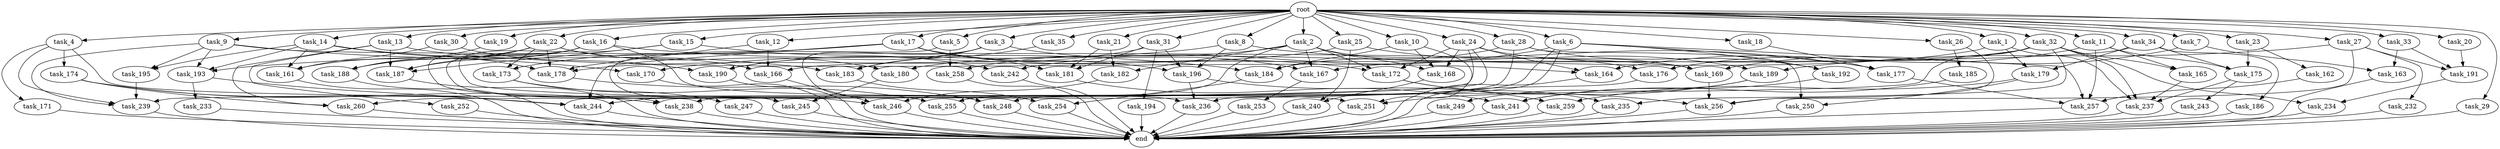digraph G {
  root [size="0.000000"];
  task_1 [size="102.400000"];
  task_2 [size="102.400000"];
  task_3 [size="102.400000"];
  task_4 [size="102.400000"];
  task_5 [size="102.400000"];
  task_6 [size="102.400000"];
  task_7 [size="102.400000"];
  task_8 [size="102.400000"];
  task_9 [size="102.400000"];
  task_10 [size="102.400000"];
  task_11 [size="102.400000"];
  task_12 [size="102.400000"];
  task_13 [size="102.400000"];
  task_14 [size="102.400000"];
  task_15 [size="102.400000"];
  task_16 [size="102.400000"];
  task_17 [size="102.400000"];
  task_18 [size="102.400000"];
  task_19 [size="102.400000"];
  task_20 [size="102.400000"];
  task_21 [size="102.400000"];
  task_22 [size="102.400000"];
  task_23 [size="102.400000"];
  task_24 [size="102.400000"];
  task_25 [size="102.400000"];
  task_26 [size="102.400000"];
  task_27 [size="102.400000"];
  task_28 [size="102.400000"];
  task_29 [size="102.400000"];
  task_30 [size="102.400000"];
  task_31 [size="102.400000"];
  task_32 [size="102.400000"];
  task_33 [size="102.400000"];
  task_34 [size="102.400000"];
  task_35 [size="102.400000"];
  task_161 [size="125413045043.200012"];
  task_162 [size="85899345920.000000"];
  task_163 [size="68719476736.000000"];
  task_164 [size="121977071206.400009"];
  task_165 [size="63565515980.800003"];
  task_166 [size="125413045043.200012"];
  task_167 [size="67001489817.600006"];
  task_168 [size="55834574848.000000"];
  task_169 [size="93630287052.800003"];
  task_170 [size="21474836480.000000"];
  task_171 [size="42090679500.800003"];
  task_172 [size="66142496358.400002"];
  task_173 [size="83322365542.400009"];
  task_174 [size="42090679500.800003"];
  task_175 [size="121118077747.200012"];
  task_176 [size="63565515980.800003"];
  task_177 [size="154618822656.000000"];
  task_178 [size="156336809574.399994"];
  task_179 [size="83322365542.400009"];
  task_180 [size="139156940390.399994"];
  task_181 [size="69578470195.199997"];
  task_182 [size="63565515980.800003"];
  task_183 [size="59270548684.800003"];
  task_184 [size="120259084288.000000"];
  task_185 [size="3435973836.800000"];
  task_186 [size="13743895347.200001"];
  task_187 [size="232787227443.200012"];
  task_188 [size="186401580646.400024"];
  task_189 [size="61847529062.400002"];
  task_190 [size="59270548684.800003"];
  task_191 [size="86758339379.200012"];
  task_192 [size="116823110451.200012"];
  task_193 [size="35218731827.200005"];
  task_194 [size="13743895347.200001"];
  task_195 [size="21474836480.000000"];
  task_196 [size="41231686041.600006"];
  task_232 [size="30923764531.200001"];
  task_233 [size="7730941132.800000"];
  task_234 [size="73014444032.000000"];
  task_235 [size="73014444032.000000"];
  task_236 [size="179529632972.800018"];
  task_237 [size="146028888064.000000"];
  task_238 [size="202722456371.200012"];
  task_239 [size="113387136614.400009"];
  task_240 [size="44667659878.400002"];
  task_241 [size="103079215104.000000"];
  task_242 [size="93630287052.800003"];
  task_243 [size="3435973836.800000"];
  task_244 [size="138297946931.200012"];
  task_245 [size="179529632972.800018"];
  task_246 [size="53257594470.400002"];
  task_247 [size="13743895347.200001"];
  task_248 [size="158913789952.000000"];
  task_249 [size="7730941132.800000"];
  task_250 [size="61847529062.400002"];
  task_251 [size="53257594470.400002"];
  task_252 [size="69578470195.199997"];
  task_253 [size="7730941132.800000"];
  task_254 [size="124554051584.000000"];
  task_255 [size="35218731827.200005"];
  task_256 [size="151182848819.200012"];
  task_257 [size="165785737625.600006"];
  task_258 [size="107374182400.000000"];
  task_259 [size="38654705664.000000"];
  task_260 [size="186401580646.400024"];
  end [size="0.000000"];

  root -> task_1 [size="1.000000"];
  root -> task_2 [size="1.000000"];
  root -> task_3 [size="1.000000"];
  root -> task_4 [size="1.000000"];
  root -> task_5 [size="1.000000"];
  root -> task_6 [size="1.000000"];
  root -> task_7 [size="1.000000"];
  root -> task_8 [size="1.000000"];
  root -> task_9 [size="1.000000"];
  root -> task_10 [size="1.000000"];
  root -> task_11 [size="1.000000"];
  root -> task_12 [size="1.000000"];
  root -> task_13 [size="1.000000"];
  root -> task_14 [size="1.000000"];
  root -> task_15 [size="1.000000"];
  root -> task_16 [size="1.000000"];
  root -> task_17 [size="1.000000"];
  root -> task_18 [size="1.000000"];
  root -> task_19 [size="1.000000"];
  root -> task_20 [size="1.000000"];
  root -> task_21 [size="1.000000"];
  root -> task_22 [size="1.000000"];
  root -> task_23 [size="1.000000"];
  root -> task_24 [size="1.000000"];
  root -> task_25 [size="1.000000"];
  root -> task_26 [size="1.000000"];
  root -> task_27 [size="1.000000"];
  root -> task_28 [size="1.000000"];
  root -> task_29 [size="1.000000"];
  root -> task_30 [size="1.000000"];
  root -> task_31 [size="1.000000"];
  root -> task_32 [size="1.000000"];
  root -> task_33 [size="1.000000"];
  root -> task_34 [size="1.000000"];
  root -> task_35 [size="1.000000"];
  task_1 -> task_179 [size="679477248.000000"];
  task_1 -> task_180 [size="679477248.000000"];
  task_1 -> task_237 [size="679477248.000000"];
  task_2 -> task_167 [size="209715200.000000"];
  task_2 -> task_168 [size="209715200.000000"];
  task_2 -> task_172 [size="209715200.000000"];
  task_2 -> task_176 [size="209715200.000000"];
  task_2 -> task_182 [size="209715200.000000"];
  task_2 -> task_255 [size="209715200.000000"];
  task_2 -> task_258 [size="209715200.000000"];
  task_3 -> task_167 [size="33554432.000000"];
  task_3 -> task_183 [size="33554432.000000"];
  task_3 -> task_190 [size="33554432.000000"];
  task_3 -> task_248 [size="33554432.000000"];
  task_4 -> task_171 [size="411041792.000000"];
  task_4 -> task_174 [size="411041792.000000"];
  task_4 -> task_239 [size="411041792.000000"];
  task_4 -> task_251 [size="411041792.000000"];
  task_5 -> task_245 [size="838860800.000000"];
  task_5 -> task_258 [size="838860800.000000"];
  task_6 -> task_177 [size="838860800.000000"];
  task_6 -> task_192 [size="838860800.000000"];
  task_6 -> task_236 [size="838860800.000000"];
  task_6 -> task_242 [size="838860800.000000"];
  task_6 -> task_248 [size="838860800.000000"];
  task_6 -> task_257 [size="838860800.000000"];
  task_7 -> task_163 [size="536870912.000000"];
  task_7 -> task_169 [size="536870912.000000"];
  task_8 -> task_170 [size="134217728.000000"];
  task_8 -> task_177 [size="134217728.000000"];
  task_8 -> task_196 [size="134217728.000000"];
  task_9 -> task_169 [size="75497472.000000"];
  task_9 -> task_170 [size="75497472.000000"];
  task_9 -> task_193 [size="75497472.000000"];
  task_9 -> task_195 [size="75497472.000000"];
  task_9 -> task_239 [size="75497472.000000"];
  task_10 -> task_168 [size="33554432.000000"];
  task_10 -> task_184 [size="33554432.000000"];
  task_10 -> task_251 [size="33554432.000000"];
  task_11 -> task_164 [size="209715200.000000"];
  task_11 -> task_165 [size="209715200.000000"];
  task_11 -> task_175 [size="209715200.000000"];
  task_11 -> task_257 [size="209715200.000000"];
  task_12 -> task_166 [size="411041792.000000"];
  task_12 -> task_178 [size="411041792.000000"];
  task_13 -> task_164 [size="679477248.000000"];
  task_13 -> task_187 [size="679477248.000000"];
  task_13 -> task_252 [size="679477248.000000"];
  task_13 -> task_260 [size="679477248.000000"];
  task_14 -> task_161 [size="134217728.000000"];
  task_14 -> task_178 [size="134217728.000000"];
  task_14 -> task_183 [size="134217728.000000"];
  task_14 -> task_193 [size="134217728.000000"];
  task_14 -> task_195 [size="134217728.000000"];
  task_15 -> task_187 [size="75497472.000000"];
  task_15 -> task_242 [size="75497472.000000"];
  task_15 -> task_246 [size="75497472.000000"];
  task_16 -> task_184 [size="838860800.000000"];
  task_16 -> task_187 [size="838860800.000000"];
  task_16 -> task_188 [size="838860800.000000"];
  task_16 -> task_236 [size="838860800.000000"];
  task_16 -> task_238 [size="838860800.000000"];
  task_16 -> task_245 [size="838860800.000000"];
  task_17 -> task_172 [size="134217728.000000"];
  task_17 -> task_173 [size="134217728.000000"];
  task_17 -> task_181 [size="134217728.000000"];
  task_17 -> task_193 [size="134217728.000000"];
  task_17 -> task_196 [size="134217728.000000"];
  task_17 -> task_244 [size="134217728.000000"];
  task_18 -> task_177 [size="536870912.000000"];
  task_19 -> task_188 [size="301989888.000000"];
  task_20 -> task_191 [size="411041792.000000"];
  task_21 -> task_181 [size="411041792.000000"];
  task_21 -> task_182 [size="411041792.000000"];
  task_22 -> task_161 [size="679477248.000000"];
  task_22 -> task_166 [size="679477248.000000"];
  task_22 -> task_173 [size="679477248.000000"];
  task_22 -> task_178 [size="679477248.000000"];
  task_22 -> task_180 [size="679477248.000000"];
  task_22 -> task_187 [size="679477248.000000"];
  task_22 -> task_188 [size="679477248.000000"];
  task_23 -> task_162 [size="838860800.000000"];
  task_23 -> task_175 [size="838860800.000000"];
  task_24 -> task_164 [size="301989888.000000"];
  task_24 -> task_168 [size="301989888.000000"];
  task_24 -> task_169 [size="301989888.000000"];
  task_24 -> task_172 [size="301989888.000000"];
  task_24 -> task_244 [size="301989888.000000"];
  task_24 -> task_260 [size="301989888.000000"];
  task_25 -> task_178 [size="301989888.000000"];
  task_25 -> task_189 [size="301989888.000000"];
  task_25 -> task_240 [size="301989888.000000"];
  task_26 -> task_185 [size="33554432.000000"];
  task_26 -> task_256 [size="33554432.000000"];
  task_27 -> task_189 [size="301989888.000000"];
  task_27 -> task_191 [size="301989888.000000"];
  task_27 -> task_232 [size="301989888.000000"];
  task_27 -> task_256 [size="301989888.000000"];
  task_28 -> task_184 [size="301989888.000000"];
  task_28 -> task_192 [size="301989888.000000"];
  task_28 -> task_238 [size="301989888.000000"];
  task_28 -> task_250 [size="301989888.000000"];
  task_29 -> end [size="1.000000"];
  task_30 -> task_161 [size="411041792.000000"];
  task_30 -> task_190 [size="411041792.000000"];
  task_31 -> task_181 [size="134217728.000000"];
  task_31 -> task_190 [size="134217728.000000"];
  task_31 -> task_194 [size="134217728.000000"];
  task_31 -> task_196 [size="134217728.000000"];
  task_32 -> task_165 [size="411041792.000000"];
  task_32 -> task_167 [size="411041792.000000"];
  task_32 -> task_176 [size="411041792.000000"];
  task_32 -> task_234 [size="411041792.000000"];
  task_32 -> task_235 [size="411041792.000000"];
  task_32 -> task_237 [size="411041792.000000"];
  task_32 -> task_239 [size="411041792.000000"];
  task_33 -> task_163 [size="134217728.000000"];
  task_33 -> task_191 [size="134217728.000000"];
  task_34 -> task_166 [size="134217728.000000"];
  task_34 -> task_175 [size="134217728.000000"];
  task_34 -> task_179 [size="134217728.000000"];
  task_34 -> task_186 [size="134217728.000000"];
  task_35 -> task_183 [size="411041792.000000"];
  task_161 -> end [size="1.000000"];
  task_162 -> task_257 [size="536870912.000000"];
  task_163 -> end [size="1.000000"];
  task_164 -> end [size="1.000000"];
  task_165 -> task_237 [size="301989888.000000"];
  task_166 -> task_246 [size="33554432.000000"];
  task_167 -> task_253 [size="75497472.000000"];
  task_168 -> task_240 [size="134217728.000000"];
  task_169 -> task_256 [size="838860800.000000"];
  task_170 -> end [size="1.000000"];
  task_171 -> end [size="1.000000"];
  task_172 -> task_235 [size="301989888.000000"];
  task_172 -> task_256 [size="301989888.000000"];
  task_173 -> task_247 [size="134217728.000000"];
  task_173 -> task_255 [size="134217728.000000"];
  task_174 -> task_238 [size="838860800.000000"];
  task_174 -> task_244 [size="838860800.000000"];
  task_174 -> task_260 [size="838860800.000000"];
  task_175 -> task_237 [size="33554432.000000"];
  task_175 -> task_243 [size="33554432.000000"];
  task_176 -> end [size="1.000000"];
  task_177 -> task_257 [size="33554432.000000"];
  task_178 -> task_248 [size="679477248.000000"];
  task_179 -> task_250 [size="301989888.000000"];
  task_179 -> task_259 [size="301989888.000000"];
  task_180 -> task_245 [size="75497472.000000"];
  task_181 -> task_241 [size="838860800.000000"];
  task_182 -> task_246 [size="411041792.000000"];
  task_183 -> task_254 [size="679477248.000000"];
  task_184 -> task_254 [size="536870912.000000"];
  task_185 -> task_241 [size="33554432.000000"];
  task_186 -> end [size="1.000000"];
  task_187 -> end [size="1.000000"];
  task_188 -> end [size="1.000000"];
  task_189 -> task_249 [size="75497472.000000"];
  task_189 -> task_251 [size="75497472.000000"];
  task_190 -> end [size="1.000000"];
  task_191 -> task_234 [size="301989888.000000"];
  task_192 -> task_241 [size="134217728.000000"];
  task_193 -> task_233 [size="75497472.000000"];
  task_193 -> task_244 [size="75497472.000000"];
  task_194 -> end [size="1.000000"];
  task_195 -> task_239 [size="209715200.000000"];
  task_196 -> task_236 [size="75497472.000000"];
  task_196 -> task_259 [size="75497472.000000"];
  task_232 -> end [size="1.000000"];
  task_233 -> end [size="1.000000"];
  task_234 -> end [size="1.000000"];
  task_235 -> end [size="1.000000"];
  task_236 -> end [size="1.000000"];
  task_237 -> end [size="1.000000"];
  task_238 -> end [size="1.000000"];
  task_239 -> end [size="1.000000"];
  task_240 -> end [size="1.000000"];
  task_241 -> end [size="1.000000"];
  task_242 -> end [size="1.000000"];
  task_243 -> end [size="1.000000"];
  task_244 -> end [size="1.000000"];
  task_245 -> end [size="1.000000"];
  task_246 -> end [size="1.000000"];
  task_247 -> end [size="1.000000"];
  task_248 -> end [size="1.000000"];
  task_249 -> end [size="1.000000"];
  task_250 -> end [size="1.000000"];
  task_251 -> end [size="1.000000"];
  task_252 -> end [size="1.000000"];
  task_253 -> end [size="1.000000"];
  task_254 -> end [size="1.000000"];
  task_255 -> end [size="1.000000"];
  task_256 -> end [size="1.000000"];
  task_257 -> end [size="1.000000"];
  task_258 -> end [size="1.000000"];
  task_259 -> end [size="1.000000"];
  task_260 -> end [size="1.000000"];
}
